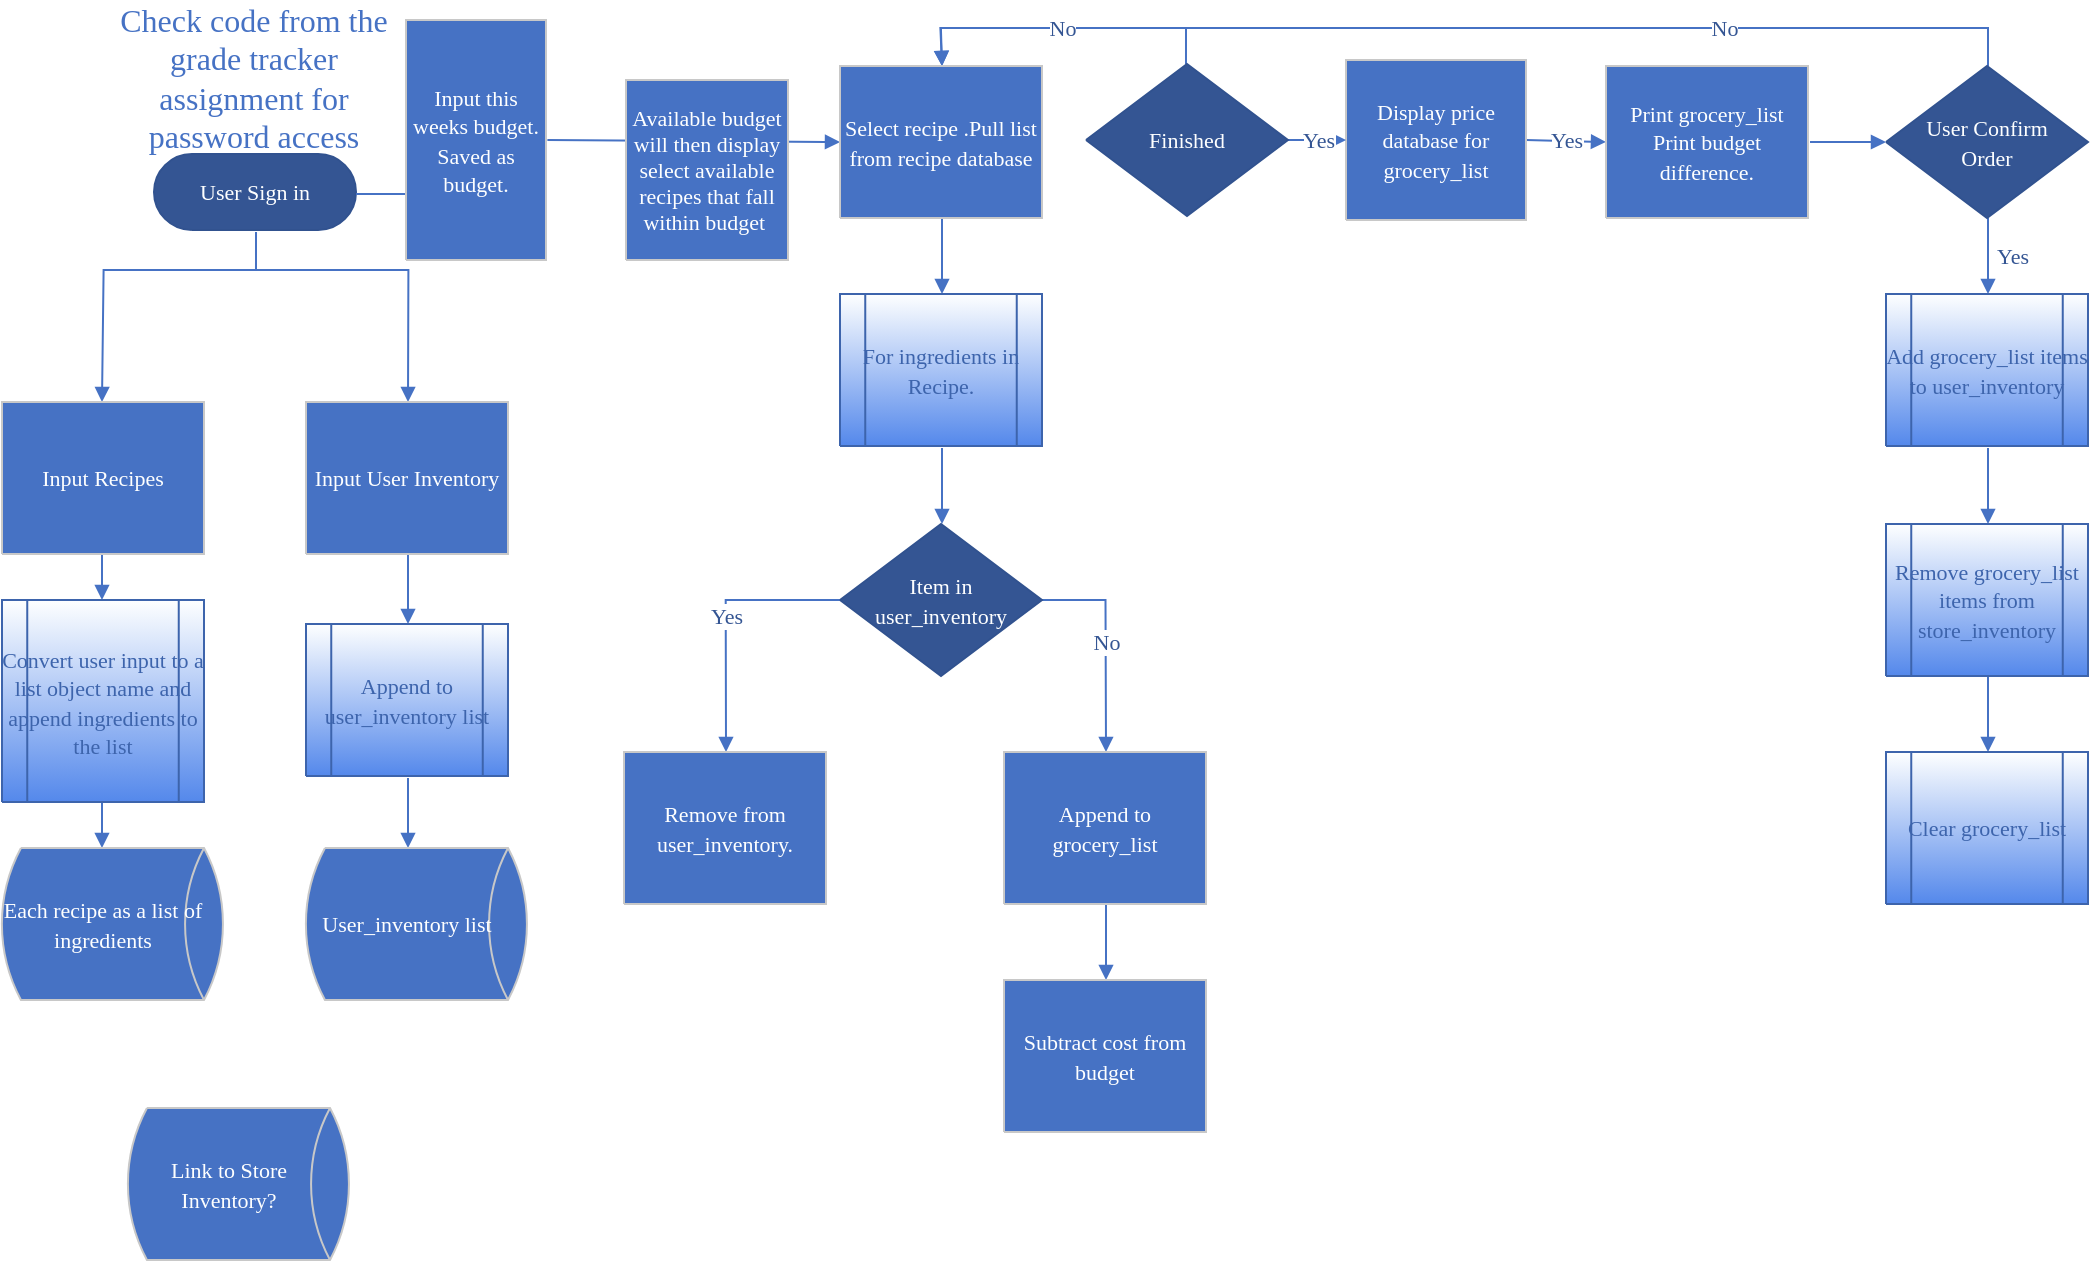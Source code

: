 <mxfile version="13.9.2" type="device"><diagram name="Page-1" id="Page-1"><mxGraphModel dx="315" dy="159" grid="1" gridSize="10" guides="1" tooltips="1" connect="1" arrows="1" fold="1" page="1" pageScale="1" pageWidth="850" pageHeight="1100" math="0" shadow="0"><root><mxCell id="0"/><mxCell id="1" value="Connector" parent="0"/><mxCell id="4" value="&lt;font style=&quot;font-size:11px;font-family:Calibri;color:#feffff;direction:ltr;letter-spacing:0px;line-height:120%;opacity:1&quot;&gt;User Sign in&lt;br/&gt;&lt;/font&gt;" style="verticalAlign=middle;align=center;vsdxID=5;fillColor=#345593;gradientColor=none;shape=stencil(tVLREoIgEPwaHnEQxsl3s/9gEpSJwDko7e+DsEkze2l627vdu5uFRaxyHe8FosR5sCcxqMZ3iO0Rpcp0ApQPCLEasUpaEC3Yi2lS3fOojOhsr3HDmObyMtsVcYqS29Qh5FEfklwrM5OXeUa/yjkcAwfr7TDpiyTfXvjkMR+Vw2A998qaBac5tAKHU1hq3i4oNwjRr9ofvayt/+Rk+yX/4iWA159KpXWKxJx/z0Bopfyw+g4=);strokeColor=#31528f;spacingTop=-1;spacingBottom=-1;spacingLeft=-1;spacingRight=-1;labelBackgroundColor=none;rounded=0;html=1;whiteSpace=wrap;" parent="1" vertex="1"><mxGeometry x="114" y="107" width="101" height="38" as="geometry"/></mxCell><mxCell id="29" style="vsdxID=58;edgeStyle=none;startArrow=none;endArrow=block;startSize=5;endSize=5;strokeColor=#4672c4;spacingTop=0;spacingBottom=0;spacingLeft=0;spacingRight=0;verticalAlign=middle;html=1;labelBackgroundColor=#ffffff;rounded=0;exitX=0.505;exitY=1.013;exitDx=0;exitDy=0;exitPerimeter=0;entryX=0.505;entryY=0;entryDx=0;entryDy=0;entryPerimeter=0;" parent="1" source="9" target="11" edge="1"><mxGeometry relative="1" as="geometry"><mxPoint x="12" as="offset"/><Array as="points"/></mxGeometry></mxCell><mxCell id="30" style="vsdxID=57;edgeStyle=none;startArrow=none;endArrow=block;startSize=5;endSize=5;strokeColor=#4672c4;spacingTop=0;spacingBottom=0;spacingLeft=0;spacingRight=0;verticalAlign=middle;html=1;labelBackgroundColor=#ffffff;rounded=0;exitX=0.495;exitY=1;exitDx=0;exitDy=0;exitPerimeter=0;entryX=0.495;entryY=0;entryDx=0;entryDy=0;entryPerimeter=0;" parent="1" source="10" target="7" edge="1"><mxGeometry relative="1" as="geometry"><mxPoint x="12" as="offset"/><Array as="points"/></mxGeometry></mxCell><mxCell id="31" style="vsdxID=56;edgeStyle=none;startArrow=none;endArrow=block;startSize=5;endSize=5;strokeColor=#4672c4;spacingTop=0;spacingBottom=0;spacingLeft=0;spacingRight=0;verticalAlign=middle;html=1;labelBackgroundColor=#ffffff;rounded=0;exitX=0.505;exitY=1;exitDx=0;exitDy=0;exitPerimeter=0;entryX=0.505;entryY=0;entryDx=0;entryDy=0;entryPerimeter=0;" parent="1" source="8" target="9" edge="1"><mxGeometry relative="1" as="geometry"><mxPoint x="12" as="offset"/><Array as="points"/></mxGeometry></mxCell><mxCell id="32" style="vsdxID=55;edgeStyle=none;startArrow=none;endArrow=block;startSize=5;endSize=5;strokeColor=#4672c4;spacingTop=0;spacingBottom=0;spacingLeft=0;spacingRight=0;verticalAlign=middle;html=1;labelBackgroundColor=#ffffff;rounded=0;exitX=0.495;exitY=1;exitDx=0;exitDy=0;exitPerimeter=0;entryX=0.495;entryY=0;entryDx=0;entryDy=0;entryPerimeter=0;" parent="1" source="6" target="10" edge="1"><mxGeometry relative="1" as="geometry"><mxPoint x="12" as="offset"/><Array as="points"/></mxGeometry></mxCell><mxCell id="33" style="vsdxID=54;edgeStyle=none;startArrow=none;endArrow=block;startSize=5;endSize=5;strokeColor=#4672c4;spacingTop=0;spacingBottom=0;spacingLeft=0;spacingRight=0;verticalAlign=middle;html=1;labelBackgroundColor=#ffffff;rounded=0;exitX=0.505;exitY=1.026;exitDx=0;exitDy=0;exitPerimeter=0;entryX=0.505;entryY=0;entryDx=0;entryDy=0;entryPerimeter=0;" parent="1" source="4" target="8" edge="1"><mxGeometry relative="1" as="geometry"><mxPoint x="-1" as="offset"/><Array as="points"><mxPoint x="165" y="165.05"/><mxPoint x="241.2" y="165.05"/></Array></mxGeometry></mxCell><mxCell id="34" style="vsdxID=52;edgeStyle=none;startArrow=none;endArrow=block;startSize=5;endSize=5;strokeColor=#4672c4;spacingTop=0;spacingBottom=0;spacingLeft=0;spacingRight=0;verticalAlign=middle;html=1;labelBackgroundColor=#ffffff;rounded=0;exitX=0.505;exitY=1.026;exitDx=0;exitDy=0;exitPerimeter=0;entryX=0.495;entryY=0;entryDx=0;entryDy=0;entryPerimeter=0;" parent="1" source="4" target="6" edge="1"><mxGeometry relative="1" as="geometry"><mxPoint as="offset"/><Array as="points"><mxPoint x="165" y="165.05"/><mxPoint x="88.8" y="165.05"/></Array></mxGeometry></mxCell><mxCell id="35" style="vsdxID=51;edgeStyle=none;startArrow=none;endArrow=block;startSize=5;endSize=5;strokeColor=#4672c4;spacingTop=0;spacingBottom=0;spacingLeft=0;spacingRight=0;verticalAlign=middle;html=1;labelBackgroundColor=#ffffff;rounded=0;exitX=0.505;exitY=1;exitDx=0;exitDy=0;exitPerimeter=0;entryX=0.505;entryY=0;entryDx=0;entryDy=0;entryPerimeter=0;" parent="1" source="27" target="28" edge="1"><mxGeometry relative="1" as="geometry"><mxPoint x="12" as="offset"/><Array as="points"/></mxGeometry></mxCell><mxCell id="36" style="vsdxID=50;edgeStyle=none;startArrow=none;endArrow=block;startSize=5;endSize=5;strokeColor=#4672c4;spacingTop=0;spacingBottom=0;spacingLeft=0;spacingRight=0;verticalAlign=middle;html=1;labelBackgroundColor=#ffffff;rounded=0;exitX=0.505;exitY=1.013;exitDx=0;exitDy=0;exitPerimeter=0;entryX=0.505;entryY=0;entryDx=0;entryDy=0;entryPerimeter=0;" parent="1" source="26" target="27" edge="1"><mxGeometry relative="1" as="geometry"><mxPoint x="12" as="offset"/><Array as="points"/></mxGeometry></mxCell><mxCell id="37" value="&lt;font style=&quot;font-size:11px;font-family:Calibri;color:#345593;direction:ltr;letter-spacing:0px;line-height:120%;opacity:1&quot;&gt;Yes&lt;br/&gt;&lt;/font&gt;" style="vsdxID=49;edgeStyle=none;startArrow=none;endArrow=block;startSize=5;endSize=5;strokeColor=#4672c4;spacingTop=0;spacingBottom=0;spacingLeft=0;spacingRight=0;verticalAlign=middle;html=1;labelBackgroundColor=#ffffff;rounded=0;align=center;exitX=0.505;exitY=1;exitDx=0;exitDy=0;exitPerimeter=0;entryX=0.505;entryY=0;entryDx=0;entryDy=0;entryPerimeter=0;" parent="1" source="24" target="26" edge="1"><mxGeometry relative="1" as="geometry"><mxPoint x="12" as="offset"/><Array as="points"/></mxGeometry></mxCell><mxCell id="38" value="&lt;font style=&quot;font-size:11px;font-family:Calibri;color:#345593;direction:ltr;letter-spacing:0px;line-height:120%;opacity:1&quot;&gt;No&lt;br/&gt;&lt;/font&gt;" style="vsdxID=45;edgeStyle=none;startArrow=none;endArrow=block;startSize=5;endSize=5;strokeColor=#4672c4;spacingTop=0;spacingBottom=0;spacingLeft=0;spacingRight=0;verticalAlign=middle;html=1;labelBackgroundColor=#ffffff;rounded=0;align=center;exitX=0.505;exitY=0;exitDx=0;exitDy=0;exitPerimeter=0;entryX=0.505;entryY=0;entryDx=0;entryDy=0;entryPerimeter=0;" parent="1" source="24" target="13" edge="1"><mxGeometry relative="1" as="geometry"><mxPoint x="130" as="offset"/><Array as="points"><mxPoint x="1031" y="44"/><mxPoint x="507.45" y="43.95"/></Array></mxGeometry></mxCell><mxCell id="39" value="&lt;font style=&quot;font-size:11px;font-family:Calibri;color:#345593;direction:ltr;letter-spacing:0px;line-height:120%;opacity:1&quot;&gt;Yes&lt;br/&gt;&lt;/font&gt;" style="vsdxID=44;edgeStyle=none;startArrow=none;endArrow=block;startSize=5;endSize=5;strokeColor=#4672c4;spacingTop=0;spacingBottom=0;spacingLeft=0;spacingRight=0;verticalAlign=middle;html=1;labelBackgroundColor=#ffffff;rounded=0;align=center;exitX=1;exitY=0.5;exitDx=0;exitDy=0;exitPerimeter=0;entryX=0;entryY=0.5;entryDx=0;entryDy=0;entryPerimeter=0;" parent="1" source="pJ1VvkGCaKgQBWuBoq69-48" target="23" edge="1"><mxGeometry relative="1" as="geometry"><mxPoint as="offset"/><Array as="points"/></mxGeometry></mxCell><mxCell id="40" value="&lt;font style=&quot;font-size:11px;font-family:Calibri;color:#345593;direction:ltr;letter-spacing:0px;line-height:120%;opacity:1&quot;&gt;No&lt;br/&gt;&lt;/font&gt;" style="vsdxID=40;edgeStyle=none;startArrow=none;endArrow=block;startSize=5;endSize=5;strokeColor=#4672c4;spacingTop=0;spacingBottom=0;spacingLeft=0;spacingRight=0;verticalAlign=middle;html=1;labelBackgroundColor=#ffffff;rounded=0;align=center;exitX=0.495;exitY=0;exitDx=0;exitDy=0;exitPerimeter=0;entryX=0.505;entryY=0;entryDx=0;entryDy=0;entryPerimeter=0;" parent="1" source="21" target="13" edge="1"><mxGeometry relative="1" as="geometry"><mxPoint as="offset"/><Array as="points"><mxPoint x="630" y="44"/><mxPoint x="507.2" y="43.95"/></Array></mxGeometry></mxCell><mxCell id="41" style="vsdxID=37;edgeStyle=none;startArrow=none;endArrow=block;startSize=5;endSize=5;strokeColor=#4672c4;spacingTop=0;spacingBottom=0;spacingLeft=0;spacingRight=0;verticalAlign=middle;html=1;labelBackgroundColor=#ffffff;rounded=0;exitX=0.505;exitY=1;exitDx=0;exitDy=0;exitPerimeter=0;entryX=0.505;entryY=0;entryDx=0;entryDy=0;entryPerimeter=0;" parent="1" source="13" target="15" edge="1"><mxGeometry relative="1" as="geometry"><mxPoint x="12" as="offset"/><Array as="points"/></mxGeometry></mxCell><mxCell id="42" style="vsdxID=36;edgeStyle=none;startArrow=none;endArrow=block;startSize=5;endSize=5;strokeColor=#4672c4;spacingTop=0;spacingBottom=0;spacingLeft=0;spacingRight=0;verticalAlign=middle;html=1;labelBackgroundColor=#ffffff;rounded=0;exitX=0.505;exitY=1;exitDx=0;exitDy=0;exitPerimeter=0;entryX=0.505;entryY=0;entryDx=0;entryDy=0;entryPerimeter=0;" parent="1" source="19" target="20" edge="1"><mxGeometry relative="1" as="geometry"><mxPoint x="12" as="offset"/><Array as="points"/></mxGeometry></mxCell><mxCell id="43" value="&lt;font style=&quot;font-size:11px;font-family:Calibri;color:#345593;direction:ltr;letter-spacing:0px;line-height:120%;opacity:1&quot;&gt;No&lt;br/&gt;&lt;/font&gt;" style="vsdxID=35;edgeStyle=none;startArrow=none;endArrow=block;startSize=5;endSize=5;strokeColor=#4672c4;spacingTop=0;spacingBottom=0;spacingLeft=0;spacingRight=0;verticalAlign=middle;html=1;labelBackgroundColor=#ffffff;rounded=0;align=center;exitX=1;exitY=0.5;exitDx=0;exitDy=0;exitPerimeter=0;entryX=0.505;entryY=0;entryDx=0;entryDy=0;entryPerimeter=0;" parent="1" source="16" target="19" edge="1"><mxGeometry relative="1" as="geometry"><mxPoint y="-1" as="offset"/><Array as="points"><mxPoint x="589.75" y="330"/></Array></mxGeometry></mxCell><mxCell id="44" style="vsdxID=30;edgeStyle=none;startArrow=none;endArrow=block;startSize=5;endSize=5;strokeColor=#4672c4;spacingTop=0;spacingBottom=0;spacingLeft=0;spacingRight=0;verticalAlign=middle;html=1;labelBackgroundColor=#ffffff;rounded=0;exitX=1;exitY=0.526;exitDx=0;exitDy=0;exitPerimeter=0;entryX=0;entryY=0.5;entryDx=0;entryDy=0;entryPerimeter=0;" parent="1" source="4" target="12" edge="1"><mxGeometry relative="1" as="geometry"><mxPoint as="offset"/><Array as="points"><mxPoint x="284.85" y="127"/><mxPoint x="284.85" y="101.6"/></Array></mxGeometry></mxCell><mxCell id="45" style="vsdxID=31;edgeStyle=none;startArrow=none;endArrow=block;startSize=5;endSize=5;strokeColor=#4672c4;spacingTop=0;spacingBottom=0;spacingLeft=0;spacingRight=0;verticalAlign=middle;html=1;labelBackgroundColor=#ffffff;rounded=0;exitX=1.01;exitY=0.5;exitDx=0;exitDy=0;exitPerimeter=0;entryX=0;entryY=0.5;entryDx=0;entryDy=0;entryPerimeter=0;" parent="1" source="12" target="13" edge="1"><mxGeometry relative="1" as="geometry"><mxPoint as="offset"/><Array as="points"/></mxGeometry></mxCell><mxCell id="46" style="vsdxID=33;edgeStyle=none;startArrow=none;endArrow=block;startSize=5;endSize=5;strokeColor=#4672c4;spacingTop=0;spacingBottom=0;spacingLeft=0;spacingRight=0;verticalAlign=middle;html=1;labelBackgroundColor=#ffffff;rounded=0;exitX=0.505;exitY=1.013;exitDx=0;exitDy=0;exitPerimeter=0;entryX=0.505;entryY=0;entryDx=0;entryDy=0;entryPerimeter=0;" parent="1" source="15" target="16" edge="1"><mxGeometry relative="1" as="geometry"><mxPoint x="12" as="offset"/><Array as="points"/></mxGeometry></mxCell><mxCell id="47" value="&lt;font style=&quot;font-size:11px;font-family:Calibri;color:#345593;direction:ltr;letter-spacing:0px;line-height:120%;opacity:1&quot;&gt;Yes&lt;br/&gt;&lt;/font&gt;" style="vsdxID=34;edgeStyle=none;startArrow=none;endArrow=block;startSize=5;endSize=5;strokeColor=#4672c4;spacingTop=0;spacingBottom=0;spacingLeft=0;spacingRight=0;verticalAlign=middle;html=1;labelBackgroundColor=#ffffff;rounded=0;align=center;exitX=0;exitY=0.5;exitDx=0;exitDy=0;exitPerimeter=0;entryX=0.505;entryY=0;entryDx=0;entryDy=0;entryPerimeter=0;" parent="1" source="16" target="18" edge="1"><mxGeometry relative="1" as="geometry"><mxPoint y="-1" as="offset"/><Array as="points"><mxPoint x="399.85" y="330"/></Array></mxGeometry></mxCell><mxCell id="48" style="vsdxID=43;edgeStyle=none;startArrow=none;endArrow=block;startSize=5;endSize=5;strokeColor=#4672c4;spacingTop=0;spacingBottom=0;spacingLeft=0;spacingRight=0;verticalAlign=middle;html=1;labelBackgroundColor=#ffffff;rounded=0;exitX=1.01;exitY=0.5;exitDx=0;exitDy=0;exitPerimeter=0;entryX=0;entryY=0.5;entryDx=0;entryDy=0;entryPerimeter=0;" parent="1" source="23" target="24" edge="1"><mxGeometry relative="1" as="geometry"><mxPoint x="-1" as="offset"/><Array as="points"/></mxGeometry></mxCell><mxCell id="pJ1VvkGCaKgQBWuBoq69-48" value="&lt;font style=&quot;font-size: 11px ; font-family: &amp;#34;calibri&amp;#34; ; color: #feffff ; direction: ltr ; letter-spacing: 0px ; line-height: 120% ; opacity: 1&quot;&gt;Display price database for grocery_list&lt;br&gt;&lt;/font&gt;" style="verticalAlign=middle;align=center;vsdxID=28;fillColor=#4672c4;gradientColor=none;shape=stencil(nZBLDoAgDERP0z3SIyjew0SURgSD+Lu9kMZoXLhwN9O+tukAlrNpJg1SzDH4QW/URgNYgZTkjA4UkwJUgGXng+6DX1zLfmoymdXo17xh5zmRJ6Q42BWCfc2oJfdAr+Yv+AP9Cb7OJ3H/2JG1HNGz/84klThPVCc=);strokeColor=#c8c8c8;spacingTop=-1;spacingBottom=-1;spacingLeft=-1;spacingRight=-1;labelBackgroundColor=none;rounded=0;html=1;whiteSpace=wrap;" vertex="1" parent="1"><mxGeometry x="710" y="60" width="90" height="80" as="geometry"/></mxCell><mxCell id="pJ1VvkGCaKgQBWuBoq69-50" value="&lt;font style=&quot;font-size:11px;font-family:Calibri;color:#345593;direction:ltr;letter-spacing:0px;line-height:120%;opacity:1&quot;&gt;Yes&lt;br/&gt;&lt;/font&gt;" style="vsdxID=44;edgeStyle=none;startArrow=none;endArrow=block;startSize=5;endSize=5;strokeColor=#4672c4;spacingTop=0;spacingBottom=0;spacingLeft=0;spacingRight=0;verticalAlign=middle;html=1;labelBackgroundColor=#ffffff;rounded=0;align=center;exitX=1;exitY=0.5;exitDx=0;exitDy=0;exitPerimeter=0;entryX=0;entryY=0.5;entryDx=0;entryDy=0;entryPerimeter=0;" edge="1" parent="1" source="21" target="pJ1VvkGCaKgQBWuBoq69-48"><mxGeometry relative="1" as="geometry"><mxPoint as="offset"/><Array as="points"/><mxPoint x="691" y="101" as="sourcePoint"/><mxPoint x="820" y="101" as="targetPoint"/></mxGeometry></mxCell><mxCell id="2" value="Notes" parent="0"/><mxCell id="5" value="&lt;font style=&quot;font-size:16px;font-family:Calibri;color:#4672c4;direction:ltr;letter-spacing:0px;line-height:120%;opacity:1&quot;&gt;Check code from the grade tracker assignment for password access&lt;br/&gt;&lt;/font&gt;" style="verticalAlign=middle;align=center;vsdxID=2;fillColor=none;gradientColor=none;shape=stencil(nZBLDoAgDERP0z3SIyjew0SURgSD+Lu9kMZoXLhwN9O+tukAlrNpJg1SzDH4QW/URgNYgZTkjA4UkwJUgGXng+6DX1zLfmoymdXo17xh5zmRJ6Q42BWCfc2oJfdAr+Yv+AP9Cb7OJ3H/2JG1HNGz/84klThPVCc=);strokeColor=none;labelBackgroundColor=none;rounded=0;html=1;whiteSpace=wrap;" parent="2" vertex="1"><mxGeometry x="88" y="44" width="152" height="50" as="geometry"/></mxCell><mxCell id="3" value="Flowchart" parent="0"/><mxCell id="6" value="&lt;font style=&quot;font-size:11px;font-family:Calibri;color:#feffff;direction:ltr;letter-spacing:0px;line-height:120%;opacity:1&quot;&gt;Input Recipes&lt;br/&gt;&lt;/font&gt;" style="verticalAlign=middle;align=center;vsdxID=22;fillColor=#4672c4;gradientColor=none;shape=stencil(nZBLDoAgDERP0z3SIyjew0SURgSD+Lu9kMZoXLhwN9O+tukAlrNpJg1SzDH4QW/URgNYgZTkjA4UkwJUgGXng+6DX1zLfmoymdXo17xh5zmRJ6Q42BWCfc2oJfdAr+Yv+AP9Cb7OJ3H/2JG1HNGz/84klThPVCc=);strokeColor=#c8c8c8;spacingTop=-1;spacingBottom=-1;spacingLeft=-1;spacingRight=-1;labelBackgroundColor=none;rounded=0;html=1;whiteSpace=wrap;" parent="3" vertex="1"><mxGeometry x="38" y="231" width="101" height="76" as="geometry"/></mxCell><mxCell id="7" value="&lt;font style=&quot;font-size:11px;font-family:Calibri;color:#feffff;direction:ltr;letter-spacing:0px;line-height:120%;opacity:1&quot;&gt;Each recipe as a list of ingredients&lt;br/&gt;&lt;/font&gt;" style="verticalAlign=middle;align=center;vsdxID=7;fillColor=#4672c4;gradientColor=none;shape=stencil(1VPBEoIgEP0ajjoIk+bZ7D+YRGUicRZK/fsg0tSGY4dub9++3Z3HLogWumU9RwRrA+rKB1GZFtETIkR0LQdhLEK0RLSoFfAG1L2rfNwzp3Toph6uw+jr8pgeXRHBkyfwKzp7rRTdSptgHJYyuNgMvKVZHqe5F8M0V6cxST0XaLjEY8RGoSNQhhmhuvU4LBk0PLLjolqyZpPSA+f9ik7CXr58z7NDdujezSHO6MZN4Cl/YsaCz0ZrIaU/iCUfWvffrRAHXe8cW7C/eUv5/0LLJw==);strokeColor=#c8c8c8;spacingTop=-1;spacingBottom=-1;spacingLeft=-1;spacingRight=-1;labelBackgroundColor=none;rounded=0;html=1;whiteSpace=wrap;" parent="3" vertex="1"><mxGeometry x="38" y="454" width="101" height="76" as="geometry"/></mxCell><mxCell id="8" value="&lt;font style=&quot;font-size:11px;font-family:Calibri;color:#feffff;direction:ltr;letter-spacing:0px;line-height:120%;opacity:1&quot;&gt;Input User Inventory&lt;br/&gt;&lt;/font&gt;" style="verticalAlign=middle;align=center;vsdxID=23;fillColor=#4672c4;gradientColor=none;shape=stencil(nZBLDoAgDERP0z3SIyjew0SURgSD+Lu9kMZoXLhwN9O+tukAlrNpJg1SzDH4QW/URgNYgZTkjA4UkwJUgGXng+6DX1zLfmoymdXo17xh5zmRJ6Q42BWCfc2oJfdAr+Yv+AP9Cb7OJ3H/2JG1HNGz/84klThPVCc=);strokeColor=#c8c8c8;spacingTop=-1;spacingBottom=-1;spacingLeft=-1;spacingRight=-1;labelBackgroundColor=none;rounded=0;html=1;whiteSpace=wrap;" parent="3" vertex="1"><mxGeometry x="190" y="231" width="101" height="76" as="geometry"/></mxCell><mxCell id="9" value="&lt;font style=&quot;font-size:11px;font-family:Calibri;color:#3d64ac;direction:ltr;letter-spacing:0px;line-height:120%;opacity:1&quot;&gt;Append to user_inventory list&lt;br/&gt;&lt;/font&gt;" style="verticalAlign=middle;align=center;vsdxID=16;fillColor=#feffff;gradientColor=#5488eb;shape=stencil(nZLRDsIgDEW/pq+GlRh9n/M/loyNRoSFodO/F9JMHWYm29u99LTkFkCWg657BSiG4N1FjdQEDfIEiGS18hSiAlmBLFvnVefdzTbs+zqRSV3dPU14cJ9IHSie7ArB/syoIfuFTsVN8B90I5hdH8UnY0vG8Ire9aUFFLjbr4iV0zN2Pvl4WDP5h15OlyWLIn/teMQ/RVYv);strokeColor=#3d64ac;spacingTop=-1;spacingBottom=-1;spacingLeft=-1;spacingRight=-1;labelBackgroundColor=none;rounded=0;html=1;whiteSpace=wrap;" parent="3" vertex="1"><mxGeometry x="190" y="342" width="101" height="76" as="geometry"/></mxCell><mxCell id="10" value="&lt;font style=&quot;font-size:11px;font-family:Calibri;color:#3d64ac;direction:ltr;letter-spacing:0px;line-height:120%;opacity:1&quot;&gt;Convert user input to a list object name and append ingredients to the list &lt;br/&gt;&lt;/font&gt;" style="verticalAlign=middle;align=center;vsdxID=15;fillColor=#feffff;gradientColor=#5488eb;shape=stencil(nZLRDsIgDEW/pq+GlRh9n/M/loyNRoSFodO/F9JMHWYm29u99LTkFkCWg657BSiG4N1FjdQEDfIEiGS18hSiAlmBLFvnVefdzTbs+zqRSV3dPU14cJ9IHSie7ArB/syoIfuFTsVN8B90I5hdH8UnY0vG8Ire9aUFFLjbr4iV0zN2Pvl4WDP5h15OlyWLIn/teMQ/RVYv);strokeColor=#3d64ac;spacingTop=-1;spacingBottom=-1;spacingLeft=-1;spacingRight=-1;labelBackgroundColor=none;rounded=0;html=1;whiteSpace=wrap;" parent="3" vertex="1"><mxGeometry x="38" y="330" width="101" height="101" as="geometry"/></mxCell><mxCell id="11" value="&lt;font style=&quot;font-size:11px;font-family:Calibri;color:#feffff;direction:ltr;letter-spacing:0px;line-height:120%;opacity:1&quot;&gt;User_inventory list&lt;br/&gt;&lt;/font&gt;" style="verticalAlign=middle;align=center;vsdxID=17;fillColor=#4672c4;gradientColor=none;shape=stencil(1VPBEoIgEP0ajjoIk+bZ7D+YRGUicRZK/fsg0tSGY4dub9++3Z3HLogWumU9RwRrA+rKB1GZFtETIkR0LQdhLEK0RLSoFfAG1L2rfNwzp3Toph6uw+jr8pgeXRHBkyfwKzp7rRTdSptgHJYyuNgMvKVZHqe5F8M0V6cxST0XaLjEY8RGoSNQhhmhuvU4LBk0PLLjolqyZpPSA+f9ik7CXr58z7NDdujezSHO6MZN4Cl/YsaCz0ZrIaU/iCUfWvffrRAHXe8cW7C/eUv5/0LLJw==);strokeColor=#c8c8c8;spacingTop=-1;spacingBottom=-1;spacingLeft=-1;spacingRight=-1;labelBackgroundColor=none;rounded=0;html=1;whiteSpace=wrap;" parent="3" vertex="1"><mxGeometry x="190" y="454" width="101" height="76" as="geometry"/></mxCell><mxCell id="12" value="&lt;font style=&quot;font-size:11px;font-family:Calibri;color:#feffff;direction:ltr;letter-spacing:0px;line-height:120%;opacity:1&quot;&gt;Input this weeks budget. Saved as budget.&lt;br/&gt;&lt;/font&gt;" style="verticalAlign=middle;align=center;vsdxID=18;fillColor=#4672c4;gradientColor=none;shape=stencil(nZBLDoAgDERP0z3SIyjew0SURgSD+Lu9kMZoXLhwN9O+tukAlrNpJg1SzDH4QW/URgNYgZTkjA4UkwJUgGXng+6DX1zLfmoymdXo17xh5zmRJ6Q42BWCfc2oJfdAr+Yv+AP9Cb7OJ3H/2JG1HNGz/84klThPVCc=);strokeColor=#c8c8c8;spacingTop=-1;spacingBottom=-1;spacingLeft=-1;spacingRight=-1;labelBackgroundColor=none;rounded=0;html=1;whiteSpace=wrap;" parent="3" vertex="1"><mxGeometry x="240" y="40" width="70" height="120" as="geometry"/></mxCell><mxCell id="13" value="&lt;font style=&quot;font-size:11px;font-family:Calibri;color:#feffff;direction:ltr;letter-spacing:0px;line-height:120%;opacity:1&quot;&gt;Select recipe .Pull list from recipe database&lt;br/&gt;&lt;/font&gt;" style="verticalAlign=middle;align=center;vsdxID=19;fillColor=#4672c4;gradientColor=none;shape=stencil(nZBLDoAgDERP0z3SIyjew0SURgSD+Lu9kMZoXLhwN9O+tukAlrNpJg1SzDH4QW/URgNYgZTkjA4UkwJUgGXng+6DX1zLfmoymdXo17xh5zmRJ6Q42BWCfc2oJfdAr+Yv+AP9Cb7OJ3H/2JG1HNGz/84klThPVCc=);strokeColor=#c8c8c8;spacingTop=-1;spacingBottom=-1;spacingLeft=-1;spacingRight=-1;labelBackgroundColor=none;rounded=0;html=1;whiteSpace=wrap;" parent="3" vertex="1"><mxGeometry x="457" y="63" width="101" height="76" as="geometry"/></mxCell><mxCell id="14" value="&lt;font style=&quot;font-size:11px;font-family:Calibri;color:#feffff;direction:ltr;letter-spacing:0px;line-height:120%;opacity:1&quot;&gt;Link to Store Inventory?&lt;br/&gt;&lt;/font&gt;" style="verticalAlign=middle;align=center;vsdxID=24;fillColor=#4672c4;gradientColor=none;shape=stencil(1VPBEoIgEP0ajjoIk+bZ7D+YRGUicRZK/fsg0tSGY4dub9++3Z3HLogWumU9RwRrA+rKB1GZFtETIkR0LQdhLEK0RLSoFfAG1L2rfNwzp3Toph6uw+jr8pgeXRHBkyfwKzp7rRTdSptgHJYyuNgMvKVZHqe5F8M0V6cxST0XaLjEY8RGoSNQhhmhuvU4LBk0PLLjolqyZpPSA+f9ik7CXr58z7NDdujezSHO6MZN4Cl/YsaCz0ZrIaU/iCUfWvffrRAHXe8cW7C/eUv5/0LLJw==);strokeColor=#c8c8c8;spacingTop=-1;spacingBottom=-1;spacingLeft=-1;spacingRight=-1;labelBackgroundColor=none;rounded=0;html=1;whiteSpace=wrap;" parent="3" vertex="1"><mxGeometry x="101" y="584" width="101" height="76" as="geometry"/></mxCell><mxCell id="15" value="&lt;font style=&quot;font-size:11px;font-family:Calibri;color:#3d64ac;direction:ltr;letter-spacing:0px;line-height:120%;opacity:1&quot;&gt;For ingredients in Recipe. &lt;br/&gt;&lt;/font&gt;" style="verticalAlign=middle;align=center;vsdxID=25;fillColor=#feffff;gradientColor=#5488eb;shape=stencil(nZLRDsIgDEW/pq+GlRh9n/M/loyNRoSFodO/F9JMHWYm29u99LTkFkCWg657BSiG4N1FjdQEDfIEiGS18hSiAlmBLFvnVefdzTbs+zqRSV3dPU14cJ9IHSie7ArB/syoIfuFTsVN8B90I5hdH8UnY0vG8Ire9aUFFLjbr4iV0zN2Pvl4WDP5h15OlyWLIn/teMQ/RVYv);strokeColor=#3d64ac;spacingTop=-1;spacingBottom=-1;spacingLeft=-1;spacingRight=-1;labelBackgroundColor=none;rounded=0;html=1;whiteSpace=wrap;" parent="3" vertex="1"><mxGeometry x="457" y="177" width="101" height="76" as="geometry"/></mxCell><mxCell id="16" style="vsdxID=26;fillColor=#345593;gradientColor=none;shape=stencil(UzV2Ls5ILEhVNTIoLinKz04tz0wpyVA1dlE1MsrMy0gtyiwBslSNXVWNndPyi1LTi/JL81Ig/IJEkEoQKze/DGRCBUSfAUiHkUElhGcK4bpBVOZk5iGpNEVVikeloQHZpsK0YlWLz1QgA+HFtMycHEgIIcujBwlQCBKcxq4A);strokeColor=#31528f;spacingTop=-1;spacingBottom=-1;spacingLeft=-1;spacingRight=-1;labelBackgroundColor=none;rounded=0;html=1;whiteSpace=wrap;" parent="3" vertex="1"><mxGeometry x="457" y="292" width="101" height="76" as="geometry"/></mxCell><mxCell id="17" value="&lt;font style=&quot;font-size:11px;font-family:Calibri;color:#feffff;direction:ltr;letter-spacing:0px;line-height:120%;opacity:1&quot;&gt;Item in user_inventory&lt;br/&gt;&lt;/font&gt;" style="text;vsdxID=26;fillColor=none;gradientColor=none;strokeColor=none;spacingTop=-1;spacingBottom=-1;spacingLeft=-1;spacingRight=-1;labelBackgroundColor=none;rounded=0;html=1;whiteSpace=wrap;verticalAlign=middle;align=center;;html=1;" parent="16" vertex="1"><mxGeometry x="8.47" y="9.33" width="84.67" height="57.15" as="geometry"/></mxCell><mxCell id="18" value="&lt;font style=&quot;font-size:11px;font-family:Calibri;color:#feffff;direction:ltr;letter-spacing:0px;line-height:120%;opacity:1&quot;&gt;Remove from user_inventory.&lt;br/&gt;&lt;/font&gt;" style="verticalAlign=middle;align=center;vsdxID=27;fillColor=#4672c4;gradientColor=none;shape=stencil(nZBLDoAgDERP0z3SIyjew0SURgSD+Lu9kMZoXLhwN9O+tukAlrNpJg1SzDH4QW/URgNYgZTkjA4UkwJUgGXng+6DX1zLfmoymdXo17xh5zmRJ6Q42BWCfc2oJfdAr+Yv+AP9Cb7OJ3H/2JG1HNGz/84klThPVCc=);strokeColor=#c8c8c8;spacingTop=-1;spacingBottom=-1;spacingLeft=-1;spacingRight=-1;labelBackgroundColor=none;rounded=0;html=1;whiteSpace=wrap;" parent="3" vertex="1"><mxGeometry x="349" y="406" width="101" height="76" as="geometry"/></mxCell><mxCell id="19" value="&lt;font style=&quot;font-size:11px;font-family:Calibri;color:#feffff;direction:ltr;letter-spacing:0px;line-height:120%;opacity:1&quot;&gt;Append to grocery_list&lt;br/&gt;&lt;/font&gt;" style="verticalAlign=middle;align=center;vsdxID=28;fillColor=#4672c4;gradientColor=none;shape=stencil(nZBLDoAgDERP0z3SIyjew0SURgSD+Lu9kMZoXLhwN9O+tukAlrNpJg1SzDH4QW/URgNYgZTkjA4UkwJUgGXng+6DX1zLfmoymdXo17xh5zmRJ6Q42BWCfc2oJfdAr+Yv+AP9Cb7OJ3H/2JG1HNGz/84klThPVCc=);strokeColor=#c8c8c8;spacingTop=-1;spacingBottom=-1;spacingLeft=-1;spacingRight=-1;labelBackgroundColor=none;rounded=0;html=1;whiteSpace=wrap;" parent="3" vertex="1"><mxGeometry x="539" y="406" width="101" height="76" as="geometry"/></mxCell><mxCell id="20" value="&lt;font style=&quot;font-size:11px;font-family:Calibri;color:#feffff;direction:ltr;letter-spacing:0px;line-height:120%;opacity:1&quot;&gt;Subtract cost from budget&lt;br/&gt;&lt;/font&gt;" style="verticalAlign=middle;align=center;vsdxID=29;fillColor=#4672c4;gradientColor=none;shape=stencil(nZBLDoAgDERP0z3SIyjew0SURgSD+Lu9kMZoXLhwN9O+tukAlrNpJg1SzDH4QW/URgNYgZTkjA4UkwJUgGXng+6DX1zLfmoymdXo17xh5zmRJ6Q42BWCfc2oJfdAr+Yv+AP9Cb7OJ3H/2JG1HNGz/84klThPVCc=);strokeColor=#c8c8c8;spacingTop=-1;spacingBottom=-1;spacingLeft=-1;spacingRight=-1;labelBackgroundColor=none;rounded=0;html=1;whiteSpace=wrap;" parent="3" vertex="1"><mxGeometry x="539" y="520" width="101" height="76" as="geometry"/></mxCell><mxCell id="21" style="vsdxID=38;fillColor=#345593;gradientColor=none;shape=stencil(UzV2Ls5ILEhVNTIoLinKz04tz0wpyVA1dlE1MsrMy0gtyiwBslSNXVWNndPyi1LTi/JL81Ig/IJEkEoQKze/DGRCBUSfAUiHkUElhGcK4bpBVOZk5iGpNEVVikeloQHZpsK0YlWLz1QgA+HFtMycHEgIIcujBwlQCBKcxq4A);strokeColor=#31528f;spacingTop=-1;spacingBottom=-1;spacingLeft=-1;spacingRight=-1;labelBackgroundColor=none;rounded=0;html=1;whiteSpace=wrap;" parent="3" vertex="1"><mxGeometry x="580" y="62" width="101" height="76" as="geometry"/></mxCell><mxCell id="22" value="&lt;font style=&quot;font-size:11px;font-family:Calibri;color:#feffff;direction:ltr;letter-spacing:0px;line-height:120%;opacity:1&quot;&gt;Finished&lt;br/&gt;&lt;/font&gt;" style="text;vsdxID=38;fillColor=none;gradientColor=none;strokeColor=none;spacingTop=-1;spacingBottom=-1;spacingLeft=-1;spacingRight=-1;labelBackgroundColor=none;rounded=0;html=1;whiteSpace=wrap;verticalAlign=middle;align=center;;html=1;" parent="21" vertex="1"><mxGeometry x="8.47" y="9.33" width="84.67" height="57.15" as="geometry"/></mxCell><mxCell id="23" value="&lt;font style=&quot;font-size:11px;font-family:Calibri;color:#feffff;direction:ltr;letter-spacing:0px;line-height:120%;opacity:1&quot;&gt;Print grocery_list&lt;br/&gt;Print budget difference.&lt;br/&gt;&lt;/font&gt;" style="verticalAlign=middle;align=center;vsdxID=41;fillColor=#4672c4;gradientColor=none;shape=stencil(nZBLDoAgDERP0z3SIyjew0SURgSD+Lu9kMZoXLhwN9O+tukAlrNpJg1SzDH4QW/URgNYgZTkjA4UkwJUgGXng+6DX1zLfmoymdXo17xh5zmRJ6Q42BWCfc2oJfdAr+Yv+AP9Cb7OJ3H/2JG1HNGz/84klThPVCc=);strokeColor=#c8c8c8;spacingTop=-1;spacingBottom=-1;spacingLeft=-1;spacingRight=-1;labelBackgroundColor=none;rounded=0;html=1;whiteSpace=wrap;" parent="3" vertex="1"><mxGeometry x="840" y="63" width="101" height="76" as="geometry"/></mxCell><mxCell id="24" style="vsdxID=42;fillColor=#345593;gradientColor=none;shape=stencil(UzV2Ls5ILEhVNTIoLinKz04tz0wpyVA1dlE1MsrMy0gtyiwBslSNXVWNndPyi1LTi/JL81Ig/IJEkEoQKze/DGRCBUSfAUiHkUElhGcK4bpBVOZk5iGpNEVVikeloQHZpsK0YlWLz1QgA+HFtMycHEgIIcujBwlQCBKcxq4A);strokeColor=#31528f;spacingTop=-1;spacingBottom=-1;spacingLeft=-1;spacingRight=-1;labelBackgroundColor=none;rounded=0;html=1;whiteSpace=wrap;" parent="3" vertex="1"><mxGeometry x="980" y="63" width="101" height="76" as="geometry"/></mxCell><mxCell id="25" value="&lt;font style=&quot;font-size:11px;font-family:Calibri;color:#feffff;direction:ltr;letter-spacing:0px;line-height:120%;opacity:1&quot;&gt;User Confirm Order&lt;br/&gt;&lt;/font&gt;" style="text;vsdxID=42;fillColor=none;gradientColor=none;strokeColor=none;spacingTop=-1;spacingBottom=-1;spacingLeft=-1;spacingRight=-1;labelBackgroundColor=none;rounded=0;html=1;whiteSpace=wrap;verticalAlign=middle;align=center;;html=1;" parent="24" vertex="1"><mxGeometry x="8.47" y="9.33" width="84.67" height="57.15" as="geometry"/></mxCell><mxCell id="26" value="&lt;font style=&quot;font-size:11px;font-family:Calibri;color:#3d64ac;direction:ltr;letter-spacing:0px;line-height:120%;opacity:1&quot;&gt;Add grocery_list items to user_inventory&lt;br/&gt;&lt;/font&gt;" style="verticalAlign=middle;align=center;vsdxID=46;fillColor=#feffff;gradientColor=#5488eb;shape=stencil(nZLRDsIgDEW/pq+GlRh9n/M/loyNRoSFodO/F9JMHWYm29u99LTkFkCWg657BSiG4N1FjdQEDfIEiGS18hSiAlmBLFvnVefdzTbs+zqRSV3dPU14cJ9IHSie7ArB/syoIfuFTsVN8B90I5hdH8UnY0vG8Ire9aUFFLjbr4iV0zN2Pvl4WDP5h15OlyWLIn/teMQ/RVYv);strokeColor=#3d64ac;spacingTop=-1;spacingBottom=-1;spacingLeft=-1;spacingRight=-1;labelBackgroundColor=none;rounded=0;html=1;whiteSpace=wrap;" parent="3" vertex="1"><mxGeometry x="980" y="177" width="101" height="76" as="geometry"/></mxCell><mxCell id="27" value="&lt;font style=&quot;font-size:11px;font-family:Calibri;color:#3d64ac;direction:ltr;letter-spacing:0px;line-height:120%;opacity:1&quot;&gt;Remove grocery_list items from store_inventory&lt;br/&gt;&lt;/font&gt;" style="verticalAlign=middle;align=center;vsdxID=47;fillColor=#feffff;gradientColor=#5488eb;shape=stencil(nZLRDsIgDEW/pq+GlRh9n/M/loyNRoSFodO/F9JMHWYm29u99LTkFkCWg657BSiG4N1FjdQEDfIEiGS18hSiAlmBLFvnVefdzTbs+zqRSV3dPU14cJ9IHSie7ArB/syoIfuFTsVN8B90I5hdH8UnY0vG8Ire9aUFFLjbr4iV0zN2Pvl4WDP5h15OlyWLIn/teMQ/RVYv);strokeColor=#3d64ac;spacingTop=-1;spacingBottom=-1;spacingLeft=-1;spacingRight=-1;labelBackgroundColor=none;rounded=0;html=1;whiteSpace=wrap;" parent="3" vertex="1"><mxGeometry x="980" y="292" width="101" height="76" as="geometry"/></mxCell><mxCell id="28" value="&lt;font style=&quot;font-size:11px;font-family:Calibri;color:#3d64ac;direction:ltr;letter-spacing:0px;line-height:120%;opacity:1&quot;&gt;Clear grocery_list&lt;br/&gt;&lt;/font&gt;" style="verticalAlign=middle;align=center;vsdxID=48;fillColor=#feffff;gradientColor=#5488eb;shape=stencil(nZLRDsIgDEW/pq+GlRh9n/M/loyNRoSFodO/F9JMHWYm29u99LTkFkCWg657BSiG4N1FjdQEDfIEiGS18hSiAlmBLFvnVefdzTbs+zqRSV3dPU14cJ9IHSie7ArB/syoIfuFTsVN8B90I5hdH8UnY0vG8Ire9aUFFLjbr4iV0zN2Pvl4WDP5h15OlyWLIn/teMQ/RVYv);strokeColor=#3d64ac;spacingTop=-1;spacingBottom=-1;spacingLeft=-1;spacingRight=-1;labelBackgroundColor=none;rounded=0;html=1;whiteSpace=wrap;" parent="3" vertex="1"><mxGeometry x="980" y="406" width="101" height="76" as="geometry"/></mxCell><mxCell id="pJ1VvkGCaKgQBWuBoq69-52" value="&lt;font style=&quot;font-family: &amp;#34;calibri&amp;#34; ; color: rgb(254 , 255 , 255) ; direction: ltr ; letter-spacing: 0px ; line-height: 120% ; opacity: 1 ; font-size: 11px&quot;&gt;&lt;div style=&quot;box-sizing: border-box&quot;&gt;Available budget will then display select available recipes that fall within budget&amp;nbsp;&lt;/div&gt;&lt;/font&gt;" style="verticalAlign=middle;align=center;vsdxID=18;fillColor=#4672c4;gradientColor=none;shape=stencil(nZBLDoAgDERP0z3SIyjew0SURgSD+Lu9kMZoXLhwN9O+tukAlrNpJg1SzDH4QW/URgNYgZTkjA4UkwJUgGXng+6DX1zLfmoymdXo17xh5zmRJ6Q42BWCfc2oJfdAr+Yv+AP9Cb7OJ3H/2JG1HNGz/84klThPVCc=);strokeColor=#c8c8c8;spacingTop=-1;spacingBottom=-1;spacingLeft=-1;spacingRight=-1;labelBackgroundColor=none;rounded=0;html=1;whiteSpace=wrap;" vertex="1" parent="3"><mxGeometry x="350" y="70" width="81" height="90" as="geometry"/></mxCell></root></mxGraphModel></diagram></mxfile>